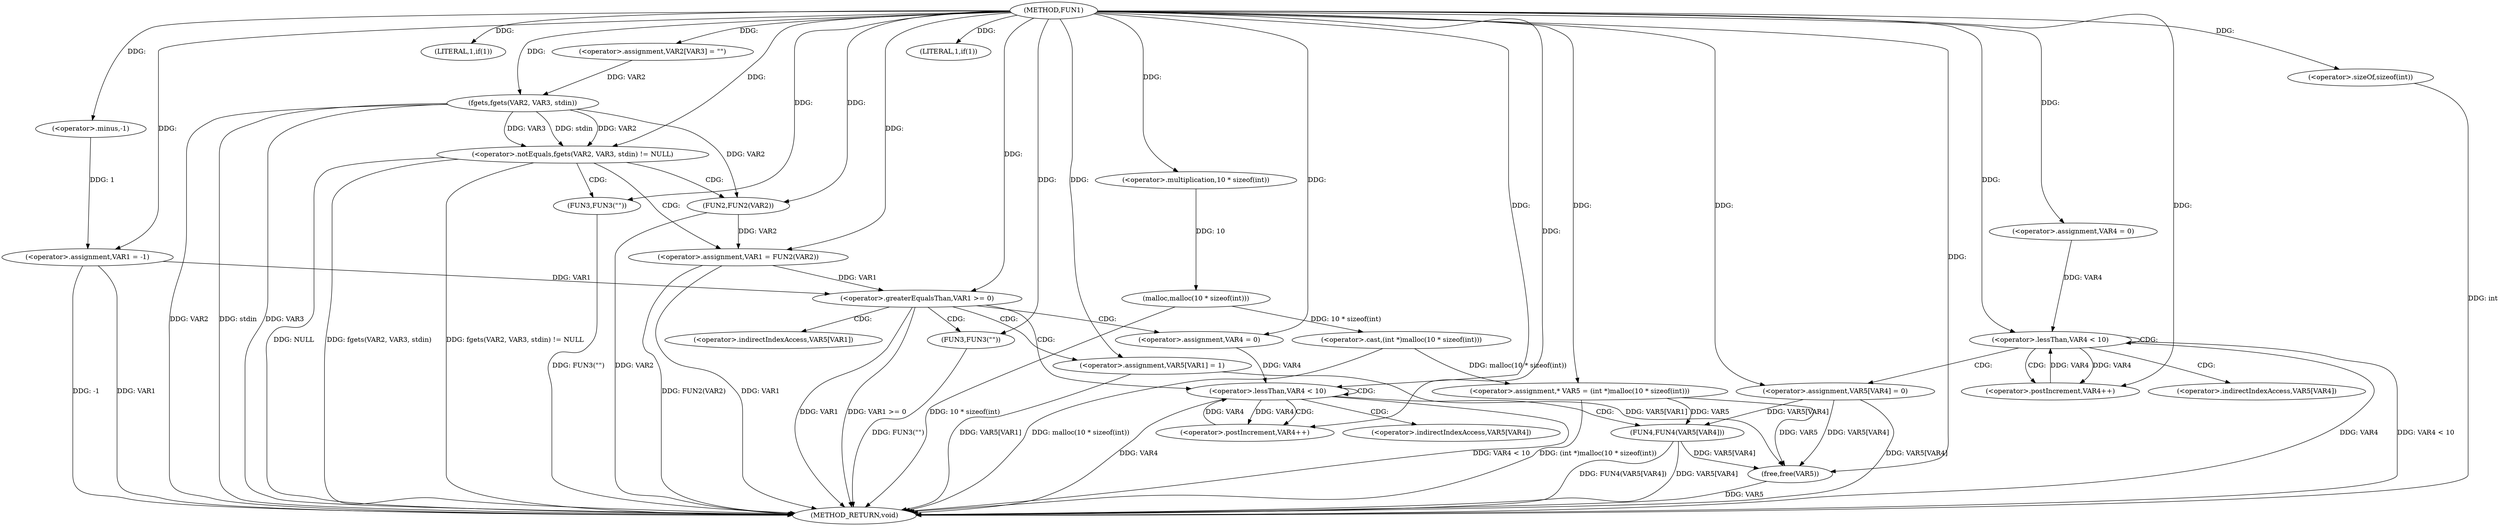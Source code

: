 digraph FUN1 {  
"1000100" [label = "(METHOD,FUN1)" ]
"1000191" [label = "(METHOD_RETURN,void)" ]
"1000103" [label = "(<operator>.assignment,VAR1 = -1)" ]
"1000105" [label = "(<operator>.minus,-1)" ]
"1000108" [label = "(LITERAL,1,if(1))" ]
"1000112" [label = "(<operator>.assignment,VAR2[VAR3] = \"\")" ]
"1000116" [label = "(<operator>.notEquals,fgets(VAR2, VAR3, stdin) != NULL)" ]
"1000117" [label = "(fgets,fgets(VAR2, VAR3, stdin))" ]
"1000123" [label = "(<operator>.assignment,VAR1 = FUN2(VAR2))" ]
"1000125" [label = "(FUN2,FUN2(VAR2))" ]
"1000129" [label = "(FUN3,FUN3(\"\"))" ]
"1000132" [label = "(LITERAL,1,if(1))" ]
"1000137" [label = "(<operator>.assignment,* VAR5 = (int *)malloc(10 * sizeof(int)))" ]
"1000139" [label = "(<operator>.cast,(int *)malloc(10 * sizeof(int)))" ]
"1000141" [label = "(malloc,malloc(10 * sizeof(int)))" ]
"1000142" [label = "(<operator>.multiplication,10 * sizeof(int))" ]
"1000144" [label = "(<operator>.sizeOf,sizeof(int))" ]
"1000147" [label = "(<operator>.assignment,VAR4 = 0)" ]
"1000150" [label = "(<operator>.lessThan,VAR4 < 10)" ]
"1000153" [label = "(<operator>.postIncrement,VAR4++)" ]
"1000156" [label = "(<operator>.assignment,VAR5[VAR4] = 0)" ]
"1000162" [label = "(<operator>.greaterEqualsThan,VAR1 >= 0)" ]
"1000166" [label = "(<operator>.assignment,VAR5[VAR1] = 1)" ]
"1000172" [label = "(<operator>.assignment,VAR4 = 0)" ]
"1000175" [label = "(<operator>.lessThan,VAR4 < 10)" ]
"1000178" [label = "(<operator>.postIncrement,VAR4++)" ]
"1000181" [label = "(FUN4,FUN4(VAR5[VAR4]))" ]
"1000187" [label = "(FUN3,FUN3(\"\"))" ]
"1000189" [label = "(free,free(VAR5))" ]
"1000157" [label = "(<operator>.indirectIndexAccess,VAR5[VAR4])" ]
"1000167" [label = "(<operator>.indirectIndexAccess,VAR5[VAR1])" ]
"1000182" [label = "(<operator>.indirectIndexAccess,VAR5[VAR4])" ]
  "1000125" -> "1000191"  [ label = "DDG: VAR2"] 
  "1000123" -> "1000191"  [ label = "DDG: FUN2(VAR2)"] 
  "1000150" -> "1000191"  [ label = "DDG: VAR4"] 
  "1000189" -> "1000191"  [ label = "DDG: VAR5"] 
  "1000156" -> "1000191"  [ label = "DDG: VAR5[VAR4]"] 
  "1000103" -> "1000191"  [ label = "DDG: VAR1"] 
  "1000103" -> "1000191"  [ label = "DDG: -1"] 
  "1000181" -> "1000191"  [ label = "DDG: FUN4(VAR5[VAR4])"] 
  "1000116" -> "1000191"  [ label = "DDG: NULL"] 
  "1000175" -> "1000191"  [ label = "DDG: VAR4"] 
  "1000117" -> "1000191"  [ label = "DDG: VAR2"] 
  "1000117" -> "1000191"  [ label = "DDG: stdin"] 
  "1000144" -> "1000191"  [ label = "DDG: int"] 
  "1000150" -> "1000191"  [ label = "DDG: VAR4 < 10"] 
  "1000117" -> "1000191"  [ label = "DDG: VAR3"] 
  "1000123" -> "1000191"  [ label = "DDG: VAR1"] 
  "1000181" -> "1000191"  [ label = "DDG: VAR5[VAR4]"] 
  "1000116" -> "1000191"  [ label = "DDG: fgets(VAR2, VAR3, stdin)"] 
  "1000187" -> "1000191"  [ label = "DDG: FUN3(\"\")"] 
  "1000141" -> "1000191"  [ label = "DDG: 10 * sizeof(int)"] 
  "1000139" -> "1000191"  [ label = "DDG: malloc(10 * sizeof(int))"] 
  "1000137" -> "1000191"  [ label = "DDG: (int *)malloc(10 * sizeof(int))"] 
  "1000129" -> "1000191"  [ label = "DDG: FUN3(\"\")"] 
  "1000166" -> "1000191"  [ label = "DDG: VAR5[VAR1]"] 
  "1000162" -> "1000191"  [ label = "DDG: VAR1"] 
  "1000162" -> "1000191"  [ label = "DDG: VAR1 >= 0"] 
  "1000116" -> "1000191"  [ label = "DDG: fgets(VAR2, VAR3, stdin) != NULL"] 
  "1000175" -> "1000191"  [ label = "DDG: VAR4 < 10"] 
  "1000105" -> "1000103"  [ label = "DDG: 1"] 
  "1000100" -> "1000103"  [ label = "DDG: "] 
  "1000100" -> "1000105"  [ label = "DDG: "] 
  "1000100" -> "1000108"  [ label = "DDG: "] 
  "1000100" -> "1000112"  [ label = "DDG: "] 
  "1000117" -> "1000116"  [ label = "DDG: VAR2"] 
  "1000117" -> "1000116"  [ label = "DDG: VAR3"] 
  "1000117" -> "1000116"  [ label = "DDG: stdin"] 
  "1000112" -> "1000117"  [ label = "DDG: VAR2"] 
  "1000100" -> "1000117"  [ label = "DDG: "] 
  "1000100" -> "1000116"  [ label = "DDG: "] 
  "1000125" -> "1000123"  [ label = "DDG: VAR2"] 
  "1000100" -> "1000123"  [ label = "DDG: "] 
  "1000117" -> "1000125"  [ label = "DDG: VAR2"] 
  "1000100" -> "1000125"  [ label = "DDG: "] 
  "1000100" -> "1000129"  [ label = "DDG: "] 
  "1000100" -> "1000132"  [ label = "DDG: "] 
  "1000139" -> "1000137"  [ label = "DDG: malloc(10 * sizeof(int))"] 
  "1000100" -> "1000137"  [ label = "DDG: "] 
  "1000141" -> "1000139"  [ label = "DDG: 10 * sizeof(int)"] 
  "1000142" -> "1000141"  [ label = "DDG: 10"] 
  "1000100" -> "1000142"  [ label = "DDG: "] 
  "1000100" -> "1000144"  [ label = "DDG: "] 
  "1000100" -> "1000147"  [ label = "DDG: "] 
  "1000147" -> "1000150"  [ label = "DDG: VAR4"] 
  "1000153" -> "1000150"  [ label = "DDG: VAR4"] 
  "1000100" -> "1000150"  [ label = "DDG: "] 
  "1000150" -> "1000153"  [ label = "DDG: VAR4"] 
  "1000100" -> "1000153"  [ label = "DDG: "] 
  "1000100" -> "1000156"  [ label = "DDG: "] 
  "1000103" -> "1000162"  [ label = "DDG: VAR1"] 
  "1000123" -> "1000162"  [ label = "DDG: VAR1"] 
  "1000100" -> "1000162"  [ label = "DDG: "] 
  "1000100" -> "1000166"  [ label = "DDG: "] 
  "1000100" -> "1000172"  [ label = "DDG: "] 
  "1000178" -> "1000175"  [ label = "DDG: VAR4"] 
  "1000172" -> "1000175"  [ label = "DDG: VAR4"] 
  "1000100" -> "1000175"  [ label = "DDG: "] 
  "1000175" -> "1000178"  [ label = "DDG: VAR4"] 
  "1000100" -> "1000178"  [ label = "DDG: "] 
  "1000156" -> "1000181"  [ label = "DDG: VAR5[VAR4]"] 
  "1000137" -> "1000181"  [ label = "DDG: VAR5"] 
  "1000100" -> "1000187"  [ label = "DDG: "] 
  "1000181" -> "1000189"  [ label = "DDG: VAR5[VAR4]"] 
  "1000156" -> "1000189"  [ label = "DDG: VAR5[VAR4]"] 
  "1000166" -> "1000189"  [ label = "DDG: VAR5[VAR1]"] 
  "1000137" -> "1000189"  [ label = "DDG: VAR5"] 
  "1000100" -> "1000189"  [ label = "DDG: "] 
  "1000116" -> "1000125"  [ label = "CDG: "] 
  "1000116" -> "1000129"  [ label = "CDG: "] 
  "1000116" -> "1000123"  [ label = "CDG: "] 
  "1000150" -> "1000153"  [ label = "CDG: "] 
  "1000150" -> "1000156"  [ label = "CDG: "] 
  "1000150" -> "1000150"  [ label = "CDG: "] 
  "1000150" -> "1000157"  [ label = "CDG: "] 
  "1000162" -> "1000166"  [ label = "CDG: "] 
  "1000162" -> "1000172"  [ label = "CDG: "] 
  "1000162" -> "1000167"  [ label = "CDG: "] 
  "1000162" -> "1000175"  [ label = "CDG: "] 
  "1000162" -> "1000187"  [ label = "CDG: "] 
  "1000175" -> "1000182"  [ label = "CDG: "] 
  "1000175" -> "1000178"  [ label = "CDG: "] 
  "1000175" -> "1000175"  [ label = "CDG: "] 
  "1000175" -> "1000181"  [ label = "CDG: "] 
}
